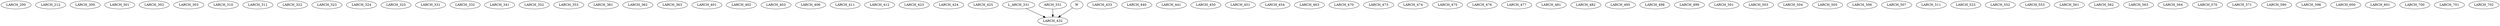 digraph G {
    LARCH_200;
    LARCH_212;
    LARCH_300;
    LARCH_301;
    LARCH_302;
    LARCH_303;
    LARCH_310;
    LARCH_311;
    LARCH_322;
    LARCH_323;
    LARCH_324;
    LARCH_325;
    LARCH_331;
    LARCH_332;
    LARCH_341;
    LARCH_352;
    LARCH_353;
    LARCH_361;
    LARCH_362;
    LARCH_363;
    LARCH_401;
    LARCH_402;
    LARCH_403;
    LARCH_406;
    LARCH_411;
    LARCH_412;
    LARCH_423;
    LARCH_424;
    LARCH_425;
    edge [color=black];
    L_ARCH_331 -> LARCH_432;
    ARCH_331 -> LARCH_432;
    W -> LARCH_432;
    LARCH_433;
    LARCH_440;
    LARCH_441;
    LARCH_450;
    LARCH_451;
    LARCH_454;
    LARCH_463;
    LARCH_470;
    LARCH_473;
    LARCH_474;
    LARCH_475;
    LARCH_476;
    LARCH_477;
    LARCH_481;
    LARCH_482;
    LARCH_495;
    LARCH_498;
    LARCH_499;
    LARCH_501;
    LARCH_503;
    LARCH_504;
    LARCH_505;
    LARCH_506;
    LARCH_507;
    LARCH_511;
    LARCH_523;
    LARCH_552;
    LARCH_553;
    LARCH_561;
    LARCH_562;
    LARCH_563;
    LARCH_564;
    LARCH_570;
    LARCH_571;
    LARCH_590;
    LARCH_598;
    LARCH_600;
    LARCH_601;
    LARCH_700;
    LARCH_701;
    LARCH_702;
}
